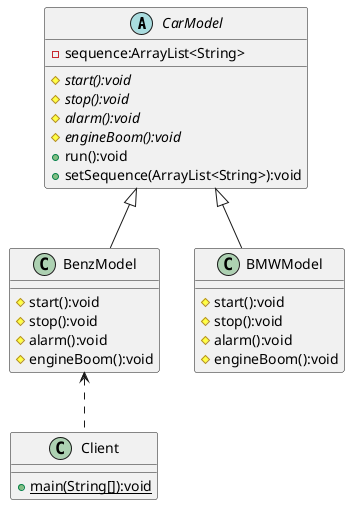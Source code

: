 @startuml
abstract class CarModel{
-sequence:ArrayList<String>
#{abstract}start():void
#{abstract}stop():void
#{abstract}alarm():void
#{abstract}engineBoom():void
+run():void
+setSequence(ArrayList<String>):void
}

class BenzModel{
#start():void
#stop():void
#alarm():void
#engineBoom():void
}

class BMWModel{
#start():void
#stop():void
#alarm():void
#engineBoom():void
}

CarModel <|-- BenzModel
CarModel <|-- BMWModel

class Client{
+{static}main(String[]):void
}

BenzModel<..Client
@enduml